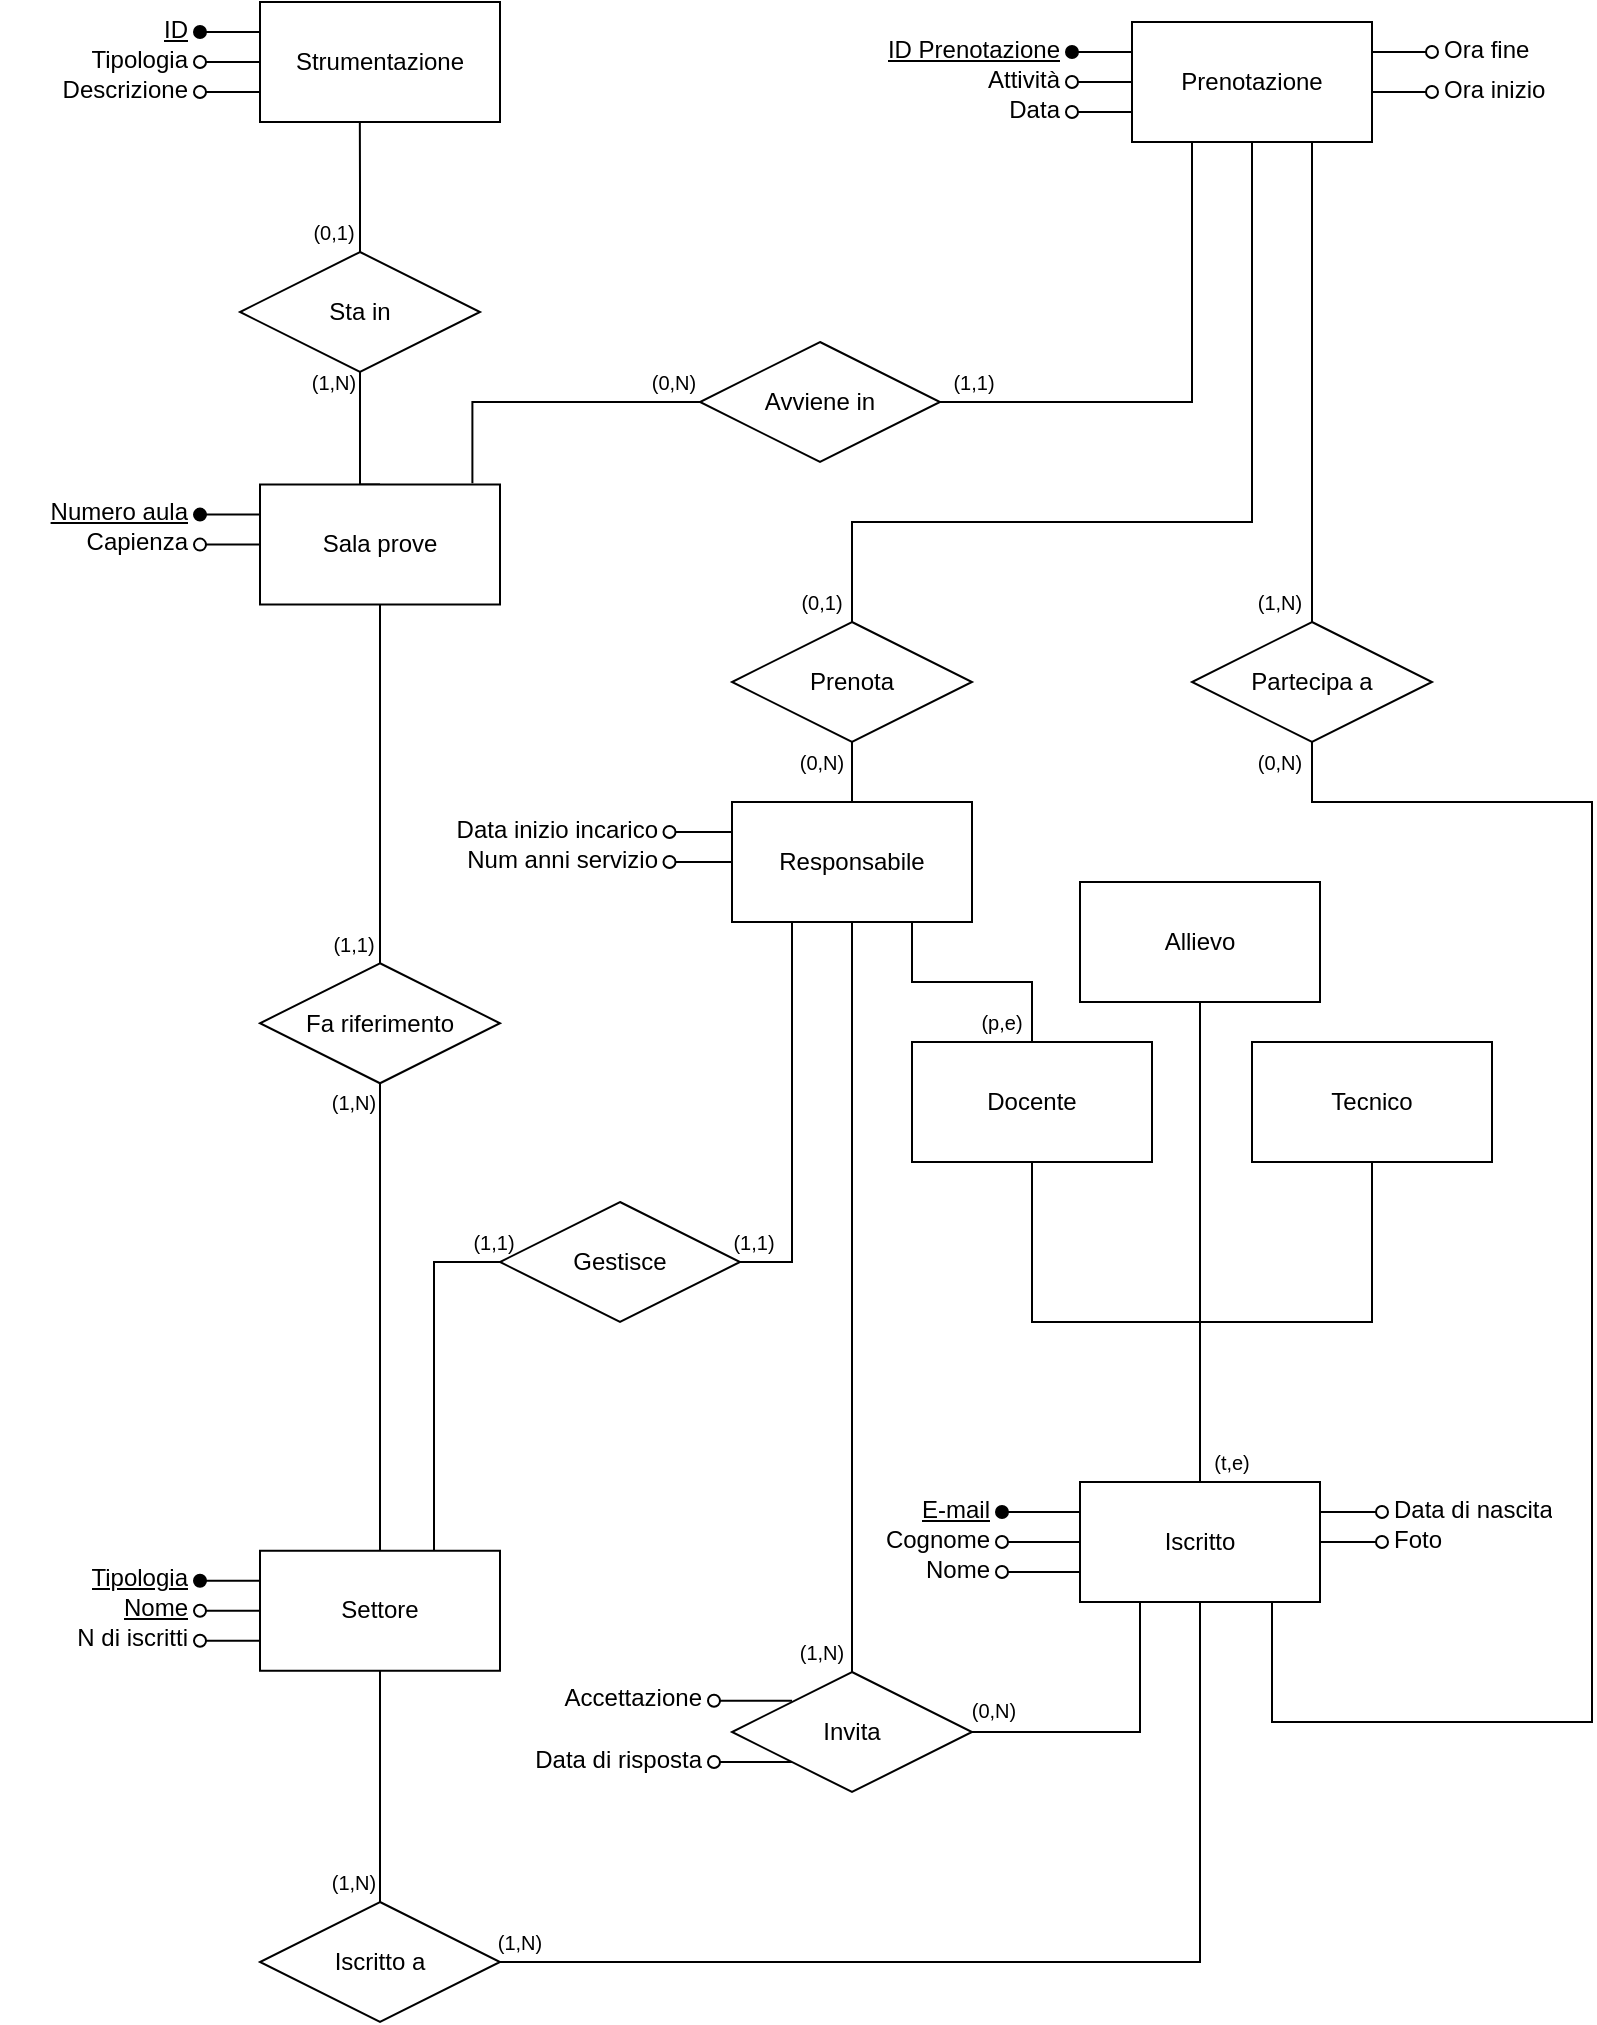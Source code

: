 <mxfile version="26.1.1">
  <diagram name="Pagina-1" id="FzuGqaLjD-RMNXSvIlVE">
    <mxGraphModel dx="1873" dy="1067" grid="1" gridSize="10" guides="1" tooltips="1" connect="1" arrows="1" fold="1" page="1" pageScale="1" pageWidth="827" pageHeight="1169" math="0" shadow="0">
      <root>
        <mxCell id="0" />
        <mxCell id="1" parent="0" />
        <mxCell id="o0g1hDCvmvn1Aepoe5Rd-31" style="edgeStyle=orthogonalEdgeStyle;rounded=0;orthogonalLoop=1;jettySize=auto;html=1;entryX=1;entryY=0.5;entryDx=0;entryDy=0;endArrow=none;startFill=0;exitX=0.5;exitY=1;exitDx=0;exitDy=0;" parent="1" source="LM9WdSBUdoUP8_0EEPbQ-3" target="u8TzVvx8Bvdu2bZGyt7g-22" edge="1">
          <mxGeometry relative="1" as="geometry">
            <Array as="points">
              <mxPoint x="-227" y="1060" />
            </Array>
          </mxGeometry>
        </mxCell>
        <mxCell id="LM9WdSBUdoUP8_0EEPbQ-8" value="Avviene in" style="rhombus;whiteSpace=wrap;html=1;" parent="1" vertex="1">
          <mxGeometry x="-477" y="250" width="120" height="60" as="geometry" />
        </mxCell>
        <mxCell id="LM9WdSBUdoUP8_0EEPbQ-52" value="Gestisce" style="shape=rhombus;perimeter=rhombusPerimeter;whiteSpace=wrap;html=1;align=center;" parent="1" vertex="1">
          <mxGeometry x="-577" y="680" width="120" height="60" as="geometry" />
        </mxCell>
        <mxCell id="LM9WdSBUdoUP8_0EEPbQ-59" value="" style="edgeStyle=orthogonalEdgeStyle;fontSize=12;html=1;endArrow=none;endFill=1;rounded=0;exitX=0.25;exitY=1;exitDx=0;exitDy=0;entryX=1;entryY=0.5;entryDx=0;entryDy=0;startFill=0;" parent="1" source="LM9WdSBUdoUP8_0EEPbQ-1" target="LM9WdSBUdoUP8_0EEPbQ-52" edge="1">
          <mxGeometry width="100" height="100" relative="1" as="geometry">
            <mxPoint x="-217" y="660" as="sourcePoint" />
            <mxPoint x="-77" y="830" as="targetPoint" />
          </mxGeometry>
        </mxCell>
        <mxCell id="o0g1hDCvmvn1Aepoe5Rd-21" style="edgeStyle=orthogonalEdgeStyle;rounded=0;orthogonalLoop=1;jettySize=auto;html=1;entryX=0.5;entryY=1;entryDx=0;entryDy=0;endArrow=none;startFill=0;" parent="1" source="LM9WdSBUdoUP8_0EEPbQ-64" target="LM9WdSBUdoUP8_0EEPbQ-4" edge="1">
          <mxGeometry relative="1" as="geometry" />
        </mxCell>
        <mxCell id="o0g1hDCvmvn1Aepoe5Rd-22" style="edgeStyle=orthogonalEdgeStyle;rounded=0;orthogonalLoop=1;jettySize=auto;html=1;endArrow=none;startFill=0;" parent="1" source="LM9WdSBUdoUP8_0EEPbQ-64" target="LM9WdSBUdoUP8_0EEPbQ-2" edge="1">
          <mxGeometry relative="1" as="geometry" />
        </mxCell>
        <mxCell id="LM9WdSBUdoUP8_0EEPbQ-64" value="Fa riferimento" style="shape=rhombus;perimeter=rhombusPerimeter;whiteSpace=wrap;html=1;align=center;" parent="1" vertex="1">
          <mxGeometry x="-697" y="560.63" width="120" height="60" as="geometry" />
        </mxCell>
        <mxCell id="LM9WdSBUdoUP8_0EEPbQ-86" value="" style="edgeStyle=orthogonalEdgeStyle;fontSize=12;html=1;endArrow=none;rounded=0;exitX=0.885;exitY=-0.011;exitDx=0;exitDy=0;entryX=0;entryY=0.5;entryDx=0;entryDy=0;startFill=0;exitPerimeter=0;" parent="1" source="LM9WdSBUdoUP8_0EEPbQ-4" target="LM9WdSBUdoUP8_0EEPbQ-8" edge="1">
          <mxGeometry width="100" height="100" relative="1" as="geometry">
            <mxPoint x="-487" y="670" as="sourcePoint" />
            <mxPoint x="-487" y="454" as="targetPoint" />
          </mxGeometry>
        </mxCell>
        <mxCell id="LM9WdSBUdoUP8_0EEPbQ-87" value="" style="edgeStyle=orthogonalEdgeStyle;fontSize=12;html=1;endArrow=none;rounded=0;entryX=1;entryY=0.5;entryDx=0;entryDy=0;exitX=0.25;exitY=1;exitDx=0;exitDy=0;startFill=0;" parent="1" source="u8TzVvx8Bvdu2bZGyt7g-33" target="LM9WdSBUdoUP8_0EEPbQ-8" edge="1">
          <mxGeometry width="100" height="100" relative="1" as="geometry">
            <mxPoint x="-247" y="660" as="sourcePoint" />
            <mxPoint x="-187" y="570" as="targetPoint" />
          </mxGeometry>
        </mxCell>
        <mxCell id="o0g1hDCvmvn1Aepoe5Rd-57" style="edgeStyle=orthogonalEdgeStyle;rounded=0;orthogonalLoop=1;jettySize=auto;html=1;entryX=0.5;entryY=0;entryDx=0;entryDy=0;endArrow=none;startFill=0;" parent="1" source="u8TzVvx8Bvdu2bZGyt7g-4" target="LM9WdSBUdoUP8_0EEPbQ-3" edge="1">
          <mxGeometry relative="1" as="geometry" />
        </mxCell>
        <mxCell id="u8TzVvx8Bvdu2bZGyt7g-4" value="Tecnico" style="whiteSpace=wrap;html=1;" parent="1" vertex="1">
          <mxGeometry x="-201" y="600" width="120" height="60" as="geometry" />
        </mxCell>
        <mxCell id="u8TzVvx8Bvdu2bZGyt7g-6" style="edgeStyle=orthogonalEdgeStyle;rounded=0;orthogonalLoop=1;jettySize=auto;html=1;exitX=0.5;exitY=0;exitDx=0;exitDy=0;entryX=0.5;entryY=1;entryDx=0;entryDy=0;endArrow=none;startFill=0;" parent="1" source="LM9WdSBUdoUP8_0EEPbQ-3" target="u8TzVvx8Bvdu2bZGyt7g-3" edge="1">
          <mxGeometry relative="1" as="geometry">
            <mxPoint x="-98" y="568" as="sourcePoint" />
            <mxPoint x="-108" y="660" as="targetPoint" />
          </mxGeometry>
        </mxCell>
        <mxCell id="u8TzVvx8Bvdu2bZGyt7g-3" value="Allievo" style="whiteSpace=wrap;html=1;" parent="1" vertex="1">
          <mxGeometry x="-287" y="520" width="120" height="60" as="geometry" />
        </mxCell>
        <mxCell id="o0g1hDCvmvn1Aepoe5Rd-56" style="edgeStyle=orthogonalEdgeStyle;rounded=0;orthogonalLoop=1;jettySize=auto;html=1;entryX=0.5;entryY=0;entryDx=0;entryDy=0;endArrow=none;startFill=0;" parent="1" source="u8TzVvx8Bvdu2bZGyt7g-8" target="LM9WdSBUdoUP8_0EEPbQ-3" edge="1">
          <mxGeometry relative="1" as="geometry" />
        </mxCell>
        <mxCell id="u8TzVvx8Bvdu2bZGyt7g-8" value="Docente" style="whiteSpace=wrap;html=1;" parent="1" vertex="1">
          <mxGeometry x="-371" y="600" width="120" height="60" as="geometry" />
        </mxCell>
        <mxCell id="hluVdrDUDcjfn-mGE9ZH-20" style="edgeStyle=orthogonalEdgeStyle;rounded=0;orthogonalLoop=1;jettySize=auto;html=1;entryX=0.5;entryY=0;entryDx=0;entryDy=0;endArrow=none;startFill=0;" parent="1" source="u8TzVvx8Bvdu2bZGyt7g-18" target="LM9WdSBUdoUP8_0EEPbQ-4" edge="1">
          <mxGeometry relative="1" as="geometry">
            <mxPoint x="-647" y="310" as="targetPoint" />
            <Array as="points">
              <mxPoint x="-647" y="321" />
            </Array>
          </mxGeometry>
        </mxCell>
        <mxCell id="u8TzVvx8Bvdu2bZGyt7g-18" value="Sta in" style="shape=rhombus;perimeter=rhombusPerimeter;whiteSpace=wrap;html=1;align=center;" parent="1" vertex="1">
          <mxGeometry x="-707" y="205" width="120" height="60" as="geometry" />
        </mxCell>
        <mxCell id="o0g1hDCvmvn1Aepoe5Rd-52" style="edgeStyle=orthogonalEdgeStyle;rounded=0;orthogonalLoop=1;jettySize=auto;html=1;entryX=0.5;entryY=1;entryDx=0;entryDy=0;endArrow=none;startFill=0;" parent="1" source="u8TzVvx8Bvdu2bZGyt7g-22" target="LM9WdSBUdoUP8_0EEPbQ-2" edge="1">
          <mxGeometry relative="1" as="geometry" />
        </mxCell>
        <mxCell id="u8TzVvx8Bvdu2bZGyt7g-22" value="Iscritto a" style="shape=rhombus;perimeter=rhombusPerimeter;whiteSpace=wrap;html=1;align=center;" parent="1" vertex="1">
          <mxGeometry x="-697" y="1030" width="120" height="60" as="geometry" />
        </mxCell>
        <mxCell id="o0g1hDCvmvn1Aepoe5Rd-50" style="edgeStyle=orthogonalEdgeStyle;rounded=0;orthogonalLoop=1;jettySize=auto;html=1;endArrow=none;startFill=0;" parent="1" source="u8TzVvx8Bvdu2bZGyt7g-38" target="LM9WdSBUdoUP8_0EEPbQ-1" edge="1">
          <mxGeometry relative="1" as="geometry" />
        </mxCell>
        <mxCell id="o0g1hDCvmvn1Aepoe5Rd-51" style="edgeStyle=orthogonalEdgeStyle;rounded=0;orthogonalLoop=1;jettySize=auto;html=1;entryX=0.5;entryY=1;entryDx=0;entryDy=0;endArrow=none;startFill=0;exitX=0.5;exitY=0;exitDx=0;exitDy=0;" parent="1" source="u8TzVvx8Bvdu2bZGyt7g-38" target="u8TzVvx8Bvdu2bZGyt7g-33" edge="1">
          <mxGeometry relative="1" as="geometry">
            <Array as="points">
              <mxPoint x="-401" y="340" />
              <mxPoint x="-201" y="340" />
            </Array>
          </mxGeometry>
        </mxCell>
        <mxCell id="u8TzVvx8Bvdu2bZGyt7g-38" value="Prenota" style="shape=rhombus;perimeter=rhombusPerimeter;whiteSpace=wrap;html=1;align=center;" parent="1" vertex="1">
          <mxGeometry x="-461" y="390" width="120" height="60" as="geometry" />
        </mxCell>
        <mxCell id="o0g1hDCvmvn1Aepoe5Rd-49" style="edgeStyle=orthogonalEdgeStyle;rounded=0;orthogonalLoop=1;jettySize=auto;html=1;entryX=0.5;entryY=1;entryDx=0;entryDy=0;endArrow=none;startFill=0;" parent="1" source="u8TzVvx8Bvdu2bZGyt7g-44" target="LM9WdSBUdoUP8_0EEPbQ-1" edge="1">
          <mxGeometry relative="1" as="geometry" />
        </mxCell>
        <mxCell id="o0g1hDCvmvn1Aepoe5Rd-55" style="edgeStyle=orthogonalEdgeStyle;rounded=0;orthogonalLoop=1;jettySize=auto;html=1;entryX=0.25;entryY=1;entryDx=0;entryDy=0;endArrow=none;startFill=0;" parent="1" source="u8TzVvx8Bvdu2bZGyt7g-44" target="LM9WdSBUdoUP8_0EEPbQ-3" edge="1">
          <mxGeometry relative="1" as="geometry" />
        </mxCell>
        <mxCell id="u8TzVvx8Bvdu2bZGyt7g-44" value="Invita" style="shape=rhombus;perimeter=rhombusPerimeter;whiteSpace=wrap;html=1;align=center;" parent="1" vertex="1">
          <mxGeometry x="-461" y="915" width="120" height="60" as="geometry" />
        </mxCell>
        <mxCell id="o0g1hDCvmvn1Aepoe5Rd-54" style="edgeStyle=orthogonalEdgeStyle;rounded=0;orthogonalLoop=1;jettySize=auto;html=1;exitX=1;exitY=0.5;exitDx=0;exitDy=0;entryX=0;entryY=0;entryDx=0;entryDy=0;endArrow=none;startFill=0;startArrow=oval;" parent="1" source="u8TzVvx8Bvdu2bZGyt7g-48" target="u8TzVvx8Bvdu2bZGyt7g-44" edge="1">
          <mxGeometry relative="1" as="geometry" />
        </mxCell>
        <mxCell id="u8TzVvx8Bvdu2bZGyt7g-48" value="Accettazione" style="text;strokeColor=none;fillColor=none;spacingLeft=4;spacingRight=4;overflow=hidden;rotatable=0;points=[[0,0.5],[1,0.5]];portConstraint=eastwest;fontSize=12;whiteSpace=wrap;html=1;align=right;" parent="1" vertex="1">
          <mxGeometry x="-550" y="914.38" width="80" height="30" as="geometry" />
        </mxCell>
        <mxCell id="o0g1hDCvmvn1Aepoe5Rd-53" style="edgeStyle=orthogonalEdgeStyle;rounded=0;orthogonalLoop=1;jettySize=auto;html=1;exitX=1;exitY=0.5;exitDx=0;exitDy=0;entryX=0;entryY=1;entryDx=0;entryDy=0;endArrow=none;startFill=0;startArrow=oval;" parent="1" source="u8TzVvx8Bvdu2bZGyt7g-50" target="u8TzVvx8Bvdu2bZGyt7g-44" edge="1">
          <mxGeometry relative="1" as="geometry" />
        </mxCell>
        <mxCell id="u8TzVvx8Bvdu2bZGyt7g-50" value="Data di risposta" style="text;strokeColor=none;fillColor=none;spacingLeft=4;spacingRight=4;overflow=hidden;rotatable=0;points=[[0,0.5],[1,0.5]];portConstraint=eastwest;fontSize=12;whiteSpace=wrap;html=1;align=right;" parent="1" vertex="1">
          <mxGeometry x="-570" y="945" width="100" height="30" as="geometry" />
        </mxCell>
        <mxCell id="o0g1hDCvmvn1Aepoe5Rd-9" style="edgeStyle=orthogonalEdgeStyle;rounded=0;orthogonalLoop=1;jettySize=auto;html=1;exitX=0.5;exitY=0;exitDx=0;exitDy=0;entryX=0.416;entryY=1;entryDx=0;entryDy=0;entryPerimeter=0;endArrow=none;startFill=0;" parent="1" source="u8TzVvx8Bvdu2bZGyt7g-18" target="u8TzVvx8Bvdu2bZGyt7g-11" edge="1">
          <mxGeometry relative="1" as="geometry" />
        </mxCell>
        <mxCell id="o0g1hDCvmvn1Aepoe5Rd-13" style="edgeStyle=orthogonalEdgeStyle;rounded=0;orthogonalLoop=1;jettySize=auto;html=1;entryX=0.845;entryY=0.063;entryDx=0;entryDy=0;entryPerimeter=0;endArrow=none;startFill=0;" parent="1" source="LM9WdSBUdoUP8_0EEPbQ-52" target="LM9WdSBUdoUP8_0EEPbQ-2" edge="1">
          <mxGeometry relative="1" as="geometry">
            <Array as="points">
              <mxPoint x="-610" y="710" />
              <mxPoint x="-610" y="858" />
            </Array>
          </mxGeometry>
        </mxCell>
        <mxCell id="o0g1hDCvmvn1Aepoe5Rd-24" value="" style="group" parent="1" vertex="1" connectable="0">
          <mxGeometry x="-827" y="321.25" width="250" height="60" as="geometry" />
        </mxCell>
        <mxCell id="LM9WdSBUdoUP8_0EEPbQ-4" value="Sala prove" style="rounded=0;whiteSpace=wrap;html=1;" parent="o0g1hDCvmvn1Aepoe5Rd-24" vertex="1">
          <mxGeometry x="130" width="120" height="60" as="geometry" />
        </mxCell>
        <mxCell id="o0g1hDCvmvn1Aepoe5Rd-12" style="edgeStyle=orthogonalEdgeStyle;rounded=0;orthogonalLoop=1;jettySize=auto;html=1;entryX=0;entryY=0.25;entryDx=0;entryDy=0;endArrow=none;startFill=1;startArrow=oval;" parent="o0g1hDCvmvn1Aepoe5Rd-24" source="LM9WdSBUdoUP8_0EEPbQ-67" target="LM9WdSBUdoUP8_0EEPbQ-4" edge="1">
          <mxGeometry relative="1" as="geometry" />
        </mxCell>
        <mxCell id="LM9WdSBUdoUP8_0EEPbQ-67" value="&lt;u&gt;Numero aula&lt;/u&gt;" style="text;strokeColor=none;fillColor=none;spacingLeft=4;spacingRight=4;overflow=hidden;rotatable=0;points=[[0,0.5],[1,0.5]];portConstraint=eastwest;fontSize=12;whiteSpace=wrap;html=1;align=right;" parent="o0g1hDCvmvn1Aepoe5Rd-24" vertex="1">
          <mxGeometry x="20" width="80" height="30" as="geometry" />
        </mxCell>
        <mxCell id="LM9WdSBUdoUP8_0EEPbQ-71" style="edgeStyle=orthogonalEdgeStyle;rounded=0;orthogonalLoop=1;jettySize=auto;html=1;entryX=0;entryY=0.5;entryDx=0;entryDy=0;endArrow=none;endFill=0;startArrow=oval;startFill=0;" parent="o0g1hDCvmvn1Aepoe5Rd-24" source="LM9WdSBUdoUP8_0EEPbQ-70" target="LM9WdSBUdoUP8_0EEPbQ-4" edge="1">
          <mxGeometry relative="1" as="geometry" />
        </mxCell>
        <mxCell id="LM9WdSBUdoUP8_0EEPbQ-70" value="Capienza" style="text;strokeColor=none;fillColor=none;spacingLeft=4;spacingRight=4;overflow=hidden;rotatable=0;points=[[0,0.5],[1,0.5]];portConstraint=eastwest;fontSize=12;whiteSpace=wrap;html=1;align=right;" parent="o0g1hDCvmvn1Aepoe5Rd-24" vertex="1">
          <mxGeometry x="30" y="15" width="70" height="30" as="geometry" />
        </mxCell>
        <mxCell id="o0g1hDCvmvn1Aepoe5Rd-25" value="" style="group" parent="1" vertex="1" connectable="0">
          <mxGeometry x="-807" y="80" width="230" height="60" as="geometry" />
        </mxCell>
        <mxCell id="u8TzVvx8Bvdu2bZGyt7g-11" value="Strumentazione" style="whiteSpace=wrap;html=1;" parent="o0g1hDCvmvn1Aepoe5Rd-25" vertex="1">
          <mxGeometry x="110" width="120" height="60" as="geometry" />
        </mxCell>
        <mxCell id="u8TzVvx8Bvdu2bZGyt7g-13" style="edgeStyle=orthogonalEdgeStyle;rounded=0;orthogonalLoop=1;jettySize=auto;html=1;entryX=0;entryY=0.25;entryDx=0;entryDy=0;startArrow=oval;startFill=1;endArrow=none;endFill=0;" parent="o0g1hDCvmvn1Aepoe5Rd-25" source="u8TzVvx8Bvdu2bZGyt7g-12" target="u8TzVvx8Bvdu2bZGyt7g-11" edge="1">
          <mxGeometry relative="1" as="geometry" />
        </mxCell>
        <mxCell id="u8TzVvx8Bvdu2bZGyt7g-12" value="&lt;u&gt;ID&lt;/u&gt;" style="text;strokeColor=none;fillColor=none;spacingLeft=4;spacingRight=4;overflow=hidden;rotatable=0;points=[[0,0.5],[1,0.5]];portConstraint=eastwest;fontSize=12;whiteSpace=wrap;html=1;align=right;" parent="o0g1hDCvmvn1Aepoe5Rd-25" vertex="1">
          <mxGeometry x="50" width="30" height="30" as="geometry" />
        </mxCell>
        <mxCell id="u8TzVvx8Bvdu2bZGyt7g-15" style="edgeStyle=orthogonalEdgeStyle;rounded=0;orthogonalLoop=1;jettySize=auto;html=1;entryX=0;entryY=0.5;entryDx=0;entryDy=0;endArrow=none;endFill=0;startArrow=oval;startFill=0;" parent="o0g1hDCvmvn1Aepoe5Rd-25" source="u8TzVvx8Bvdu2bZGyt7g-14" target="u8TzVvx8Bvdu2bZGyt7g-11" edge="1">
          <mxGeometry relative="1" as="geometry" />
        </mxCell>
        <mxCell id="u8TzVvx8Bvdu2bZGyt7g-14" value="Tipologia" style="text;strokeColor=none;fillColor=none;spacingLeft=4;spacingRight=4;overflow=hidden;rotatable=0;points=[[0,0.5],[1,0.5]];portConstraint=eastwest;fontSize=12;whiteSpace=wrap;html=1;align=right;" parent="o0g1hDCvmvn1Aepoe5Rd-25" vertex="1">
          <mxGeometry x="10" y="15" width="70" height="30" as="geometry" />
        </mxCell>
        <mxCell id="u8TzVvx8Bvdu2bZGyt7g-17" style="edgeStyle=orthogonalEdgeStyle;rounded=0;orthogonalLoop=1;jettySize=auto;html=1;entryX=0;entryY=0.75;entryDx=0;entryDy=0;endArrow=none;endFill=0;startArrow=oval;startFill=0;" parent="o0g1hDCvmvn1Aepoe5Rd-25" source="u8TzVvx8Bvdu2bZGyt7g-16" target="u8TzVvx8Bvdu2bZGyt7g-11" edge="1">
          <mxGeometry relative="1" as="geometry" />
        </mxCell>
        <mxCell id="u8TzVvx8Bvdu2bZGyt7g-16" value="Descrizione" style="text;strokeColor=none;fillColor=none;spacingLeft=4;spacingRight=4;overflow=hidden;rotatable=0;points=[[0,0.5],[1,0.5]];portConstraint=eastwest;fontSize=12;whiteSpace=wrap;html=1;align=right;" parent="o0g1hDCvmvn1Aepoe5Rd-25" vertex="1">
          <mxGeometry y="30" width="80" height="30" as="geometry" />
        </mxCell>
        <mxCell id="o0g1hDCvmvn1Aepoe5Rd-26" value="" style="group" parent="1" vertex="1" connectable="0">
          <mxGeometry x="-401" y="90" width="360" height="60" as="geometry" />
        </mxCell>
        <mxCell id="o0g1hDCvmvn1Aepoe5Rd-6" style="edgeStyle=orthogonalEdgeStyle;rounded=0;orthogonalLoop=1;jettySize=auto;html=1;entryX=1;entryY=0.25;entryDx=0;entryDy=0;endArrow=none;startFill=0;startArrow=oval;" parent="o0g1hDCvmvn1Aepoe5Rd-26" source="LM9WdSBUdoUP8_0EEPbQ-75" target="u8TzVvx8Bvdu2bZGyt7g-33" edge="1">
          <mxGeometry relative="1" as="geometry" />
        </mxCell>
        <mxCell id="LM9WdSBUdoUP8_0EEPbQ-75" value="Ora fine" style="text;strokeColor=none;fillColor=none;spacingLeft=4;spacingRight=4;overflow=hidden;rotatable=0;points=[[0,0.5],[1,0.5]];portConstraint=eastwest;fontSize=12;whiteSpace=wrap;html=1;align=left;" parent="o0g1hDCvmvn1Aepoe5Rd-26" vertex="1">
          <mxGeometry x="290" width="60" height="30" as="geometry" />
        </mxCell>
        <mxCell id="o0g1hDCvmvn1Aepoe5Rd-3" style="edgeStyle=orthogonalEdgeStyle;rounded=0;orthogonalLoop=1;jettySize=auto;html=1;entryX=0;entryY=0.75;entryDx=0;entryDy=0;endArrow=none;startFill=0;startArrow=oval;" parent="o0g1hDCvmvn1Aepoe5Rd-26" source="LM9WdSBUdoUP8_0EEPbQ-76" target="u8TzVvx8Bvdu2bZGyt7g-33" edge="1">
          <mxGeometry relative="1" as="geometry">
            <mxPoint x="120" y="55" as="targetPoint" />
          </mxGeometry>
        </mxCell>
        <mxCell id="LM9WdSBUdoUP8_0EEPbQ-76" value="Data&lt;div&gt;&lt;br&gt;&lt;/div&gt;" style="text;strokeColor=none;fillColor=none;spacingLeft=4;spacingRight=4;overflow=hidden;rotatable=0;points=[[0,0.5],[1,0.5]];portConstraint=eastwest;fontSize=12;whiteSpace=wrap;html=1;align=right;" parent="o0g1hDCvmvn1Aepoe5Rd-26" vertex="1">
          <mxGeometry x="70" y="30" width="40" height="30" as="geometry" />
        </mxCell>
        <mxCell id="o0g1hDCvmvn1Aepoe5Rd-4" style="edgeStyle=orthogonalEdgeStyle;rounded=0;orthogonalLoop=1;jettySize=auto;html=1;entryX=0;entryY=0.5;entryDx=0;entryDy=0;endArrow=none;startFill=0;startArrow=oval;" parent="o0g1hDCvmvn1Aepoe5Rd-26" source="LM9WdSBUdoUP8_0EEPbQ-77" target="u8TzVvx8Bvdu2bZGyt7g-33" edge="1">
          <mxGeometry relative="1" as="geometry" />
        </mxCell>
        <mxCell id="LM9WdSBUdoUP8_0EEPbQ-77" value="Attività" style="text;strokeColor=none;fillColor=none;spacingLeft=4;spacingRight=4;overflow=hidden;rotatable=0;points=[[0,0.5],[1,0.5]];portConstraint=eastwest;fontSize=12;whiteSpace=wrap;html=1;align=right;" parent="o0g1hDCvmvn1Aepoe5Rd-26" vertex="1">
          <mxGeometry x="60" y="15" width="50" height="30" as="geometry" />
        </mxCell>
        <mxCell id="LM9WdSBUdoUP8_0EEPbQ-81" value="Ora inizio" style="text;strokeColor=none;fillColor=none;spacingLeft=4;spacingRight=4;overflow=hidden;rotatable=0;points=[[0,0.5],[1,0.5]];portConstraint=eastwest;fontSize=12;whiteSpace=wrap;html=1;" parent="o0g1hDCvmvn1Aepoe5Rd-26" vertex="1">
          <mxGeometry x="290" y="20" width="70" height="30" as="geometry" />
        </mxCell>
        <mxCell id="o0g1hDCvmvn1Aepoe5Rd-5" style="edgeStyle=orthogonalEdgeStyle;rounded=0;orthogonalLoop=1;jettySize=auto;html=1;entryX=0;entryY=0.25;entryDx=0;entryDy=0;endArrow=none;startFill=1;startArrow=oval;" parent="o0g1hDCvmvn1Aepoe5Rd-26" source="u8TzVvx8Bvdu2bZGyt7g-31" target="u8TzVvx8Bvdu2bZGyt7g-33" edge="1">
          <mxGeometry relative="1" as="geometry" />
        </mxCell>
        <mxCell id="u8TzVvx8Bvdu2bZGyt7g-31" value="&lt;u&gt;ID Prenotazione&lt;/u&gt;" style="text;strokeColor=none;fillColor=none;spacingLeft=4;spacingRight=4;overflow=hidden;rotatable=0;points=[[0,0.5],[1,0.5]];portConstraint=eastwest;fontSize=12;whiteSpace=wrap;html=1;align=right;" parent="o0g1hDCvmvn1Aepoe5Rd-26" vertex="1">
          <mxGeometry x="10" width="100" height="30" as="geometry" />
        </mxCell>
        <mxCell id="u8TzVvx8Bvdu2bZGyt7g-33" value="Prenotazione" style="whiteSpace=wrap;html=1;" parent="o0g1hDCvmvn1Aepoe5Rd-26" vertex="1">
          <mxGeometry x="140" width="120" height="60" as="geometry" />
        </mxCell>
        <mxCell id="o0g1hDCvmvn1Aepoe5Rd-8" style="edgeStyle=orthogonalEdgeStyle;rounded=0;orthogonalLoop=1;jettySize=auto;html=1;entryX=0.998;entryY=0.584;entryDx=0;entryDy=0;entryPerimeter=0;endArrow=none;startFill=0;startArrow=oval;" parent="o0g1hDCvmvn1Aepoe5Rd-26" source="LM9WdSBUdoUP8_0EEPbQ-81" target="u8TzVvx8Bvdu2bZGyt7g-33" edge="1">
          <mxGeometry relative="1" as="geometry" />
        </mxCell>
        <mxCell id="o0g1hDCvmvn1Aepoe5Rd-28" value="" style="group" parent="1" vertex="1" connectable="0">
          <mxGeometry x="-797" y="848.13" width="220" height="66.25" as="geometry" />
        </mxCell>
        <mxCell id="LM9WdSBUdoUP8_0EEPbQ-30" value="N di iscritti" style="text;strokeColor=none;fillColor=none;spacingLeft=4;spacingRight=4;overflow=hidden;rotatable=0;points=[[0,0.5],[1,0.5]];portConstraint=eastwest;fontSize=12;whiteSpace=wrap;html=1;align=right;" parent="o0g1hDCvmvn1Aepoe5Rd-28" vertex="1">
          <mxGeometry y="36.25" width="70" height="30" as="geometry" />
        </mxCell>
        <mxCell id="LM9WdSBUdoUP8_0EEPbQ-2" value="Settore" style="whiteSpace=wrap;html=1;" parent="o0g1hDCvmvn1Aepoe5Rd-28" vertex="1">
          <mxGeometry x="100" y="6.25" width="120" height="60" as="geometry" />
        </mxCell>
        <mxCell id="o0g1hDCvmvn1Aepoe5Rd-17" style="edgeStyle=orthogonalEdgeStyle;rounded=0;orthogonalLoop=1;jettySize=auto;html=1;entryX=0;entryY=0.5;entryDx=0;entryDy=0;endArrow=none;startFill=0;startArrow=oval;" parent="o0g1hDCvmvn1Aepoe5Rd-28" source="LM9WdSBUdoUP8_0EEPbQ-23" target="LM9WdSBUdoUP8_0EEPbQ-2" edge="1">
          <mxGeometry relative="1" as="geometry" />
        </mxCell>
        <mxCell id="LM9WdSBUdoUP8_0EEPbQ-23" value="&lt;u&gt;Nome&lt;/u&gt;" style="text;strokeColor=none;fillColor=none;spacingLeft=4;spacingRight=4;overflow=hidden;rotatable=0;points=[[0,0.5],[1,0.5]];portConstraint=eastwest;fontSize=12;whiteSpace=wrap;html=1;align=right;" parent="o0g1hDCvmvn1Aepoe5Rd-28" vertex="1">
          <mxGeometry x="20" y="21.25" width="50" height="30" as="geometry" />
        </mxCell>
        <mxCell id="o0g1hDCvmvn1Aepoe5Rd-19" style="edgeStyle=orthogonalEdgeStyle;rounded=0;orthogonalLoop=1;jettySize=auto;html=1;entryX=0;entryY=0.75;entryDx=0;entryDy=0;endArrow=none;startFill=0;startArrow=oval;" parent="o0g1hDCvmvn1Aepoe5Rd-28" source="LM9WdSBUdoUP8_0EEPbQ-30" target="LM9WdSBUdoUP8_0EEPbQ-2" edge="1">
          <mxGeometry relative="1" as="geometry" />
        </mxCell>
        <mxCell id="o0g1hDCvmvn1Aepoe5Rd-18" style="edgeStyle=orthogonalEdgeStyle;rounded=0;orthogonalLoop=1;jettySize=auto;html=1;entryX=0;entryY=0.25;entryDx=0;entryDy=0;endArrow=none;startFill=1;startArrow=oval;" parent="o0g1hDCvmvn1Aepoe5Rd-28" source="LM9WdSBUdoUP8_0EEPbQ-90" target="LM9WdSBUdoUP8_0EEPbQ-2" edge="1">
          <mxGeometry relative="1" as="geometry" />
        </mxCell>
        <mxCell id="LM9WdSBUdoUP8_0EEPbQ-90" value="&lt;u&gt;Tipologia&lt;/u&gt;" style="text;strokeColor=none;fillColor=none;spacingLeft=4;spacingRight=4;overflow=hidden;rotatable=0;points=[[0,0.5],[1,0.5]];portConstraint=eastwest;fontSize=12;whiteSpace=wrap;html=1;align=right;" parent="o0g1hDCvmvn1Aepoe5Rd-28" vertex="1">
          <mxGeometry x="10" y="6.25" width="60" height="30" as="geometry" />
        </mxCell>
        <mxCell id="o0g1hDCvmvn1Aepoe5Rd-43" value="" style="group" parent="1" vertex="1" connectable="0">
          <mxGeometry x="-396" y="820" width="355" height="60" as="geometry" />
        </mxCell>
        <mxCell id="o0g1hDCvmvn1Aepoe5Rd-38" style="edgeStyle=orthogonalEdgeStyle;rounded=0;orthogonalLoop=1;jettySize=auto;html=1;startArrow=none;startFill=0;endArrow=oval;endFill=0;" parent="o0g1hDCvmvn1Aepoe5Rd-43" source="LM9WdSBUdoUP8_0EEPbQ-3" target="LM9WdSBUdoUP8_0EEPbQ-41" edge="1">
          <mxGeometry relative="1" as="geometry" />
        </mxCell>
        <mxCell id="LM9WdSBUdoUP8_0EEPbQ-3" value="Iscritto" style="rounded=0;whiteSpace=wrap;html=1;" parent="o0g1hDCvmvn1Aepoe5Rd-43" vertex="1">
          <mxGeometry x="109" width="120" height="60" as="geometry" />
        </mxCell>
        <mxCell id="o0g1hDCvmvn1Aepoe5Rd-39" style="edgeStyle=orthogonalEdgeStyle;rounded=0;orthogonalLoop=1;jettySize=auto;html=1;entryX=0;entryY=0.75;entryDx=0;entryDy=0;startArrow=oval;startFill=0;endArrow=none;" parent="o0g1hDCvmvn1Aepoe5Rd-43" source="LM9WdSBUdoUP8_0EEPbQ-40" target="LM9WdSBUdoUP8_0EEPbQ-3" edge="1">
          <mxGeometry relative="1" as="geometry" />
        </mxCell>
        <mxCell id="LM9WdSBUdoUP8_0EEPbQ-40" value="Nome" style="text;strokeColor=none;fillColor=none;spacingLeft=4;spacingRight=4;overflow=hidden;rotatable=0;points=[[0,0.5],[1,0.5]];portConstraint=eastwest;fontSize=12;whiteSpace=wrap;html=1;align=right;" parent="o0g1hDCvmvn1Aepoe5Rd-43" vertex="1">
          <mxGeometry x="20" y="30" width="50" height="30" as="geometry" />
        </mxCell>
        <mxCell id="LM9WdSBUdoUP8_0EEPbQ-41" value="Cognome" style="text;strokeColor=none;fillColor=none;spacingLeft=4;spacingRight=4;overflow=hidden;rotatable=0;points=[[0,0.5],[1,0.5]];portConstraint=eastwest;fontSize=12;whiteSpace=wrap;html=1;align=right;" parent="o0g1hDCvmvn1Aepoe5Rd-43" vertex="1">
          <mxGeometry y="15" width="70" height="30" as="geometry" />
        </mxCell>
        <mxCell id="o0g1hDCvmvn1Aepoe5Rd-40" style="edgeStyle=orthogonalEdgeStyle;rounded=0;orthogonalLoop=1;jettySize=auto;html=1;entryX=1;entryY=0.25;entryDx=0;entryDy=0;endArrow=none;startFill=0;startArrow=oval;" parent="o0g1hDCvmvn1Aepoe5Rd-43" source="LM9WdSBUdoUP8_0EEPbQ-42" target="LM9WdSBUdoUP8_0EEPbQ-3" edge="1">
          <mxGeometry relative="1" as="geometry" />
        </mxCell>
        <mxCell id="LM9WdSBUdoUP8_0EEPbQ-42" value="Data di nascita" style="text;strokeColor=none;fillColor=none;spacingLeft=4;spacingRight=4;overflow=hidden;rotatable=0;points=[[0,0.5],[1,0.5]];portConstraint=eastwest;fontSize=12;whiteSpace=wrap;html=1;" parent="o0g1hDCvmvn1Aepoe5Rd-43" vertex="1">
          <mxGeometry x="260" width="95" height="30" as="geometry" />
        </mxCell>
        <mxCell id="o0g1hDCvmvn1Aepoe5Rd-37" style="edgeStyle=orthogonalEdgeStyle;rounded=0;orthogonalLoop=1;jettySize=auto;html=1;entryX=0;entryY=0.25;entryDx=0;entryDy=0;endArrow=none;startFill=1;startArrow=oval;" parent="o0g1hDCvmvn1Aepoe5Rd-43" source="LM9WdSBUdoUP8_0EEPbQ-43" target="LM9WdSBUdoUP8_0EEPbQ-3" edge="1">
          <mxGeometry relative="1" as="geometry" />
        </mxCell>
        <mxCell id="LM9WdSBUdoUP8_0EEPbQ-43" value="&lt;u&gt;E-mail&lt;/u&gt;" style="text;strokeColor=none;fillColor=none;spacingLeft=4;spacingRight=4;overflow=hidden;rotatable=0;points=[[0,0.5],[1,0.5]];portConstraint=eastwest;fontSize=12;whiteSpace=wrap;html=1;align=right;" parent="o0g1hDCvmvn1Aepoe5Rd-43" vertex="1">
          <mxGeometry x="25" width="45" height="30" as="geometry" />
        </mxCell>
        <mxCell id="o0g1hDCvmvn1Aepoe5Rd-41" style="edgeStyle=orthogonalEdgeStyle;rounded=0;orthogonalLoop=1;jettySize=auto;html=1;entryX=1;entryY=0.5;entryDx=0;entryDy=0;endArrow=none;startFill=0;startArrow=oval;" parent="o0g1hDCvmvn1Aepoe5Rd-43" source="LM9WdSBUdoUP8_0EEPbQ-44" target="LM9WdSBUdoUP8_0EEPbQ-3" edge="1">
          <mxGeometry relative="1" as="geometry" />
        </mxCell>
        <mxCell id="LM9WdSBUdoUP8_0EEPbQ-44" value="Foto" style="text;strokeColor=none;fillColor=none;spacingLeft=4;spacingRight=4;overflow=hidden;rotatable=0;points=[[0,0.5],[1,0.5]];portConstraint=eastwest;fontSize=12;whiteSpace=wrap;html=1;" parent="o0g1hDCvmvn1Aepoe5Rd-43" vertex="1">
          <mxGeometry x="260" y="15" width="40" height="30" as="geometry" />
        </mxCell>
        <mxCell id="o0g1hDCvmvn1Aepoe5Rd-47" value="" style="group" parent="1" vertex="1" connectable="0">
          <mxGeometry x="-611" y="480" width="270" height="60" as="geometry" />
        </mxCell>
        <mxCell id="LM9WdSBUdoUP8_0EEPbQ-1" value="Responsabile" style="rounded=0;whiteSpace=wrap;html=1;" parent="o0g1hDCvmvn1Aepoe5Rd-47" vertex="1">
          <mxGeometry x="150" width="120" height="60" as="geometry" />
        </mxCell>
        <mxCell id="o0g1hDCvmvn1Aepoe5Rd-46" style="edgeStyle=orthogonalEdgeStyle;rounded=0;orthogonalLoop=1;jettySize=auto;html=1;entryX=0;entryY=0.5;entryDx=0;entryDy=0;endArrow=none;endFill=0;startFill=0;startArrow=oval;" parent="o0g1hDCvmvn1Aepoe5Rd-47" source="LM9WdSBUdoUP8_0EEPbQ-55" target="LM9WdSBUdoUP8_0EEPbQ-1" edge="1">
          <mxGeometry relative="1" as="geometry" />
        </mxCell>
        <mxCell id="LM9WdSBUdoUP8_0EEPbQ-55" value="Num anni servizio" style="text;strokeColor=none;fillColor=none;spacingLeft=4;spacingRight=4;overflow=hidden;rotatable=0;points=[[0,0.5],[1,0.5]];portConstraint=eastwest;fontSize=12;whiteSpace=wrap;html=1;align=right;" parent="o0g1hDCvmvn1Aepoe5Rd-47" vertex="1">
          <mxGeometry x="5" y="15" width="113.75" height="30" as="geometry" />
        </mxCell>
        <mxCell id="o0g1hDCvmvn1Aepoe5Rd-45" style="edgeStyle=orthogonalEdgeStyle;rounded=0;orthogonalLoop=1;jettySize=auto;html=1;entryX=0;entryY=0.25;entryDx=0;entryDy=0;endArrow=none;startFill=0;startArrow=oval;" parent="o0g1hDCvmvn1Aepoe5Rd-47" source="LM9WdSBUdoUP8_0EEPbQ-56" target="LM9WdSBUdoUP8_0EEPbQ-1" edge="1">
          <mxGeometry relative="1" as="geometry" />
        </mxCell>
        <mxCell id="LM9WdSBUdoUP8_0EEPbQ-56" value="Data inizio incarico" style="text;strokeColor=none;fillColor=none;spacingLeft=4;spacingRight=4;overflow=hidden;rotatable=0;points=[[0,0.5],[1,0.5]];portConstraint=eastwest;fontSize=12;whiteSpace=wrap;html=1;align=right;" parent="o0g1hDCvmvn1Aepoe5Rd-47" vertex="1">
          <mxGeometry width="118.75" height="30" as="geometry" />
        </mxCell>
        <mxCell id="o0g1hDCvmvn1Aepoe5Rd-48" style="edgeStyle=orthogonalEdgeStyle;rounded=0;orthogonalLoop=1;jettySize=auto;html=1;exitX=0.75;exitY=1;exitDx=0;exitDy=0;entryX=0.5;entryY=0;entryDx=0;entryDy=0;endArrow=none;startFill=0;" parent="1" source="LM9WdSBUdoUP8_0EEPbQ-1" target="u8TzVvx8Bvdu2bZGyt7g-8" edge="1">
          <mxGeometry relative="1" as="geometry" />
        </mxCell>
        <mxCell id="QNGxXMPVi6JmnQM6xljM-2" style="edgeStyle=orthogonalEdgeStyle;rounded=0;orthogonalLoop=1;jettySize=auto;html=1;entryX=0.807;entryY=1.008;entryDx=0;entryDy=0;entryPerimeter=0;endArrow=none;startFill=0;exitX=0.5;exitY=1;exitDx=0;exitDy=0;" parent="1" source="QNGxXMPVi6JmnQM6xljM-1" target="LM9WdSBUdoUP8_0EEPbQ-3" edge="1">
          <mxGeometry relative="1" as="geometry">
            <Array as="points">
              <mxPoint x="-171" y="480" />
              <mxPoint x="-31" y="480" />
              <mxPoint x="-31" y="940" />
              <mxPoint x="-191" y="940" />
              <mxPoint x="-191" y="880" />
            </Array>
          </mxGeometry>
        </mxCell>
        <mxCell id="QNGxXMPVi6JmnQM6xljM-3" style="edgeStyle=orthogonalEdgeStyle;rounded=0;orthogonalLoop=1;jettySize=auto;html=1;exitX=0.5;exitY=0;exitDx=0;exitDy=0;entryX=0.75;entryY=1;entryDx=0;entryDy=0;endArrow=none;startFill=0;" parent="1" source="QNGxXMPVi6JmnQM6xljM-1" target="u8TzVvx8Bvdu2bZGyt7g-33" edge="1">
          <mxGeometry relative="1" as="geometry" />
        </mxCell>
        <mxCell id="QNGxXMPVi6JmnQM6xljM-1" value="Partecipa a" style="rhombus;whiteSpace=wrap;html=1;" parent="1" vertex="1">
          <mxGeometry x="-231" y="390" width="120" height="60" as="geometry" />
        </mxCell>
        <mxCell id="hluVdrDUDcjfn-mGE9ZH-1" value="&lt;font style=&quot;font-size: 10px;&quot;&gt;(0,1)&lt;/font&gt;" style="text;html=1;align=center;verticalAlign=middle;whiteSpace=wrap;rounded=0;" parent="1" vertex="1">
          <mxGeometry x="-680" y="185" width="40" height="20" as="geometry" />
        </mxCell>
        <mxCell id="hluVdrDUDcjfn-mGE9ZH-2" value="&lt;font style=&quot;font-size: 10px;&quot;&gt;(1,N)&lt;/font&gt;" style="text;html=1;align=center;verticalAlign=middle;whiteSpace=wrap;rounded=0;" parent="1" vertex="1">
          <mxGeometry x="-680" y="260" width="40" height="20" as="geometry" />
        </mxCell>
        <mxCell id="hluVdrDUDcjfn-mGE9ZH-3" value="&lt;font style=&quot;font-size: 10px;&quot;&gt;(0,N)&lt;/font&gt;" style="text;html=1;align=center;verticalAlign=middle;whiteSpace=wrap;rounded=0;" parent="1" vertex="1">
          <mxGeometry x="-510" y="260" width="40" height="20" as="geometry" />
        </mxCell>
        <mxCell id="hluVdrDUDcjfn-mGE9ZH-4" value="&lt;font style=&quot;font-size: 10px;&quot;&gt;(1,1)&lt;/font&gt;" style="text;html=1;align=center;verticalAlign=middle;whiteSpace=wrap;rounded=0;" parent="1" vertex="1">
          <mxGeometry x="-360" y="260" width="40" height="20" as="geometry" />
        </mxCell>
        <mxCell id="hluVdrDUDcjfn-mGE9ZH-5" value="&lt;font style=&quot;font-size: 10px;&quot;&gt;(0,1)&lt;/font&gt;" style="text;html=1;align=center;verticalAlign=middle;whiteSpace=wrap;rounded=0;" parent="1" vertex="1">
          <mxGeometry x="-436" y="370" width="40" height="20" as="geometry" />
        </mxCell>
        <mxCell id="hluVdrDUDcjfn-mGE9ZH-6" value="&lt;font style=&quot;font-size: 10px;&quot;&gt;(0,N)&lt;/font&gt;" style="text;html=1;align=center;verticalAlign=middle;whiteSpace=wrap;rounded=0;" parent="1" vertex="1">
          <mxGeometry x="-436" y="450" width="40" height="20" as="geometry" />
        </mxCell>
        <mxCell id="hluVdrDUDcjfn-mGE9ZH-7" value="&lt;font style=&quot;font-size: 10px;&quot;&gt;(1,1)&lt;/font&gt;" style="text;html=1;align=center;verticalAlign=middle;whiteSpace=wrap;rounded=0;" parent="1" vertex="1">
          <mxGeometry x="-670" y="540.63" width="40" height="20" as="geometry" />
        </mxCell>
        <mxCell id="hluVdrDUDcjfn-mGE9ZH-8" value="&lt;font style=&quot;font-size: 10px;&quot;&gt;(1,N)&lt;/font&gt;" style="text;html=1;align=center;verticalAlign=middle;whiteSpace=wrap;rounded=0;" parent="1" vertex="1">
          <mxGeometry x="-670" y="620" width="40" height="20" as="geometry" />
        </mxCell>
        <mxCell id="hluVdrDUDcjfn-mGE9ZH-9" value="&lt;font style=&quot;font-size: 10px;&quot;&gt;(1,1)&lt;/font&gt;" style="text;html=1;align=center;verticalAlign=middle;whiteSpace=wrap;rounded=0;" parent="1" vertex="1">
          <mxGeometry x="-600" y="690" width="40" height="20" as="geometry" />
        </mxCell>
        <mxCell id="hluVdrDUDcjfn-mGE9ZH-10" value="&lt;font style=&quot;font-size: 10px;&quot;&gt;(1,1)&lt;/font&gt;" style="text;html=1;align=center;verticalAlign=middle;whiteSpace=wrap;rounded=0;" parent="1" vertex="1">
          <mxGeometry x="-470" y="690" width="40" height="20" as="geometry" />
        </mxCell>
        <mxCell id="hluVdrDUDcjfn-mGE9ZH-11" value="&lt;font style=&quot;font-size: 10px;&quot;&gt;(1,N)&lt;/font&gt;" style="text;html=1;align=center;verticalAlign=middle;whiteSpace=wrap;rounded=0;" parent="1" vertex="1">
          <mxGeometry x="-587" y="1040" width="40" height="20" as="geometry" />
        </mxCell>
        <mxCell id="hluVdrDUDcjfn-mGE9ZH-12" value="&lt;font style=&quot;font-size: 10px;&quot;&gt;(1,N)&lt;/font&gt;" style="text;html=1;align=center;verticalAlign=middle;whiteSpace=wrap;rounded=0;" parent="1" vertex="1">
          <mxGeometry x="-670" y="1010" width="40" height="20" as="geometry" />
        </mxCell>
        <mxCell id="hluVdrDUDcjfn-mGE9ZH-13" value="&lt;font style=&quot;font-size: 10px;&quot;&gt;(1,N)&lt;/font&gt;" style="text;html=1;align=center;verticalAlign=middle;whiteSpace=wrap;rounded=0;" parent="1" vertex="1">
          <mxGeometry x="-436" y="895" width="40" height="20" as="geometry" />
        </mxCell>
        <mxCell id="hluVdrDUDcjfn-mGE9ZH-14" value="&lt;font style=&quot;font-size: 10px;&quot;&gt;(0,N)&lt;/font&gt;" style="text;html=1;align=center;verticalAlign=middle;whiteSpace=wrap;rounded=0;" parent="1" vertex="1">
          <mxGeometry x="-350" y="924.38" width="40" height="20" as="geometry" />
        </mxCell>
        <mxCell id="hluVdrDUDcjfn-mGE9ZH-15" value="&lt;font style=&quot;font-size: 10px;&quot;&gt;(1,N)&lt;/font&gt;" style="text;html=1;align=center;verticalAlign=middle;whiteSpace=wrap;rounded=0;" parent="1" vertex="1">
          <mxGeometry x="-207" y="370" width="40" height="20" as="geometry" />
        </mxCell>
        <mxCell id="hluVdrDUDcjfn-mGE9ZH-16" value="&lt;font style=&quot;font-size: 10px;&quot;&gt;(0,N)&lt;/font&gt;" style="text;html=1;align=center;verticalAlign=middle;whiteSpace=wrap;rounded=0;" parent="1" vertex="1">
          <mxGeometry x="-207" y="450" width="40" height="20" as="geometry" />
        </mxCell>
        <mxCell id="hluVdrDUDcjfn-mGE9ZH-19" value="&lt;span style=&quot;font-size: 10px;&quot;&gt;(t,e)&lt;/span&gt;" style="text;html=1;align=center;verticalAlign=middle;whiteSpace=wrap;rounded=0;" parent="1" vertex="1">
          <mxGeometry x="-231" y="800" width="40" height="20" as="geometry" />
        </mxCell>
        <mxCell id="hluVdrDUDcjfn-mGE9ZH-21" value="&lt;span style=&quot;font-size: 10px;&quot;&gt;(p,e)&lt;/span&gt;" style="text;html=1;align=center;verticalAlign=middle;whiteSpace=wrap;rounded=0;" parent="1" vertex="1">
          <mxGeometry x="-341" y="580" width="30" height="20" as="geometry" />
        </mxCell>
      </root>
    </mxGraphModel>
  </diagram>
</mxfile>
